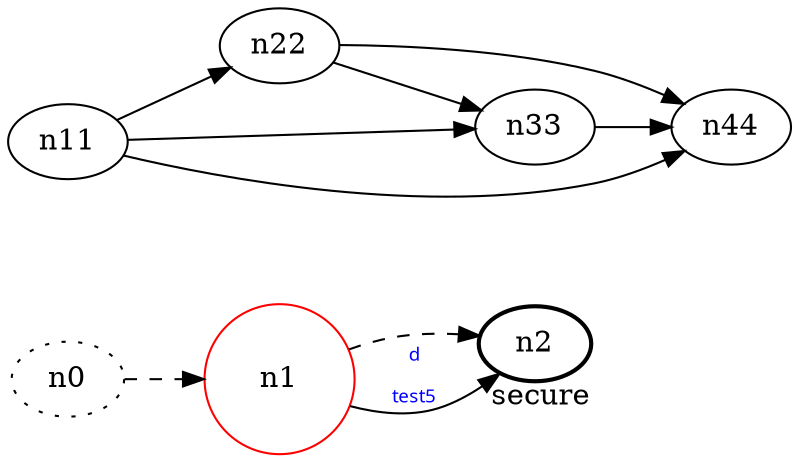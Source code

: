 digraph test5 {
	rankdir=LR;
	fontcolor=blue; /*!c0; c1; c0 -- c1 */
	n0 [style=dotted, fillcolor="#123456"]; // c2; c3;󠁪 c2 -- c3
	n1 [height=1, width=1, color=red, style=fil led];
	n2 [style=bold, xlabel="secure"];
	n0 -> n1 -> n2[style=dashed];
	n1 -> n2 [fontname="comic sans", label="d\n\l\G", fontcolor=blue, fontsize=9];
	n11 -> n22;
	n11 -> n33;
	n11 -> n44;
	n22 -> n33;
	n22 -> n44;
	n33 -> n44;
}
